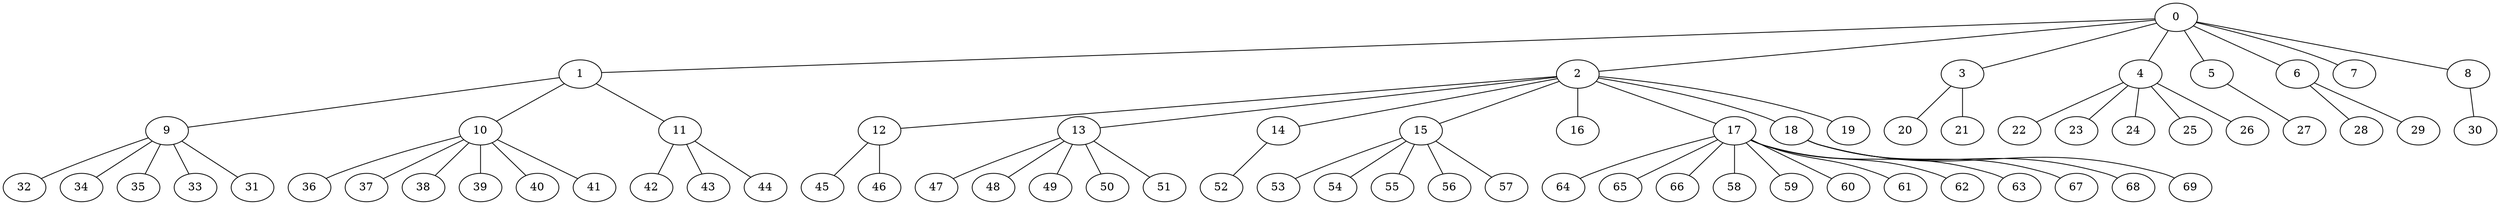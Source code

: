 
graph graphname {
    0 -- 1
0 -- 2
0 -- 3
0 -- 4
0 -- 5
0 -- 6
0 -- 7
0 -- 8
1 -- 9
1 -- 10
1 -- 11
2 -- 12
2 -- 13
2 -- 14
2 -- 15
2 -- 16
2 -- 17
2 -- 18
2 -- 19
3 -- 20
3 -- 21
4 -- 22
4 -- 23
4 -- 24
4 -- 25
4 -- 26
5 -- 27
6 -- 28
6 -- 29
8 -- 30
9 -- 32
9 -- 34
9 -- 35
9 -- 33
9 -- 31
10 -- 36
10 -- 37
10 -- 38
10 -- 39
10 -- 40
10 -- 41
11 -- 42
11 -- 43
11 -- 44
12 -- 45
12 -- 46
13 -- 47
13 -- 48
13 -- 49
13 -- 50
13 -- 51
14 -- 52
15 -- 53
15 -- 54
15 -- 55
15 -- 56
15 -- 57
17 -- 64
17 -- 65
17 -- 66
17 -- 58
17 -- 59
17 -- 60
17 -- 61
17 -- 62
17 -- 63
18 -- 67
18 -- 68
18 -- 69

}
